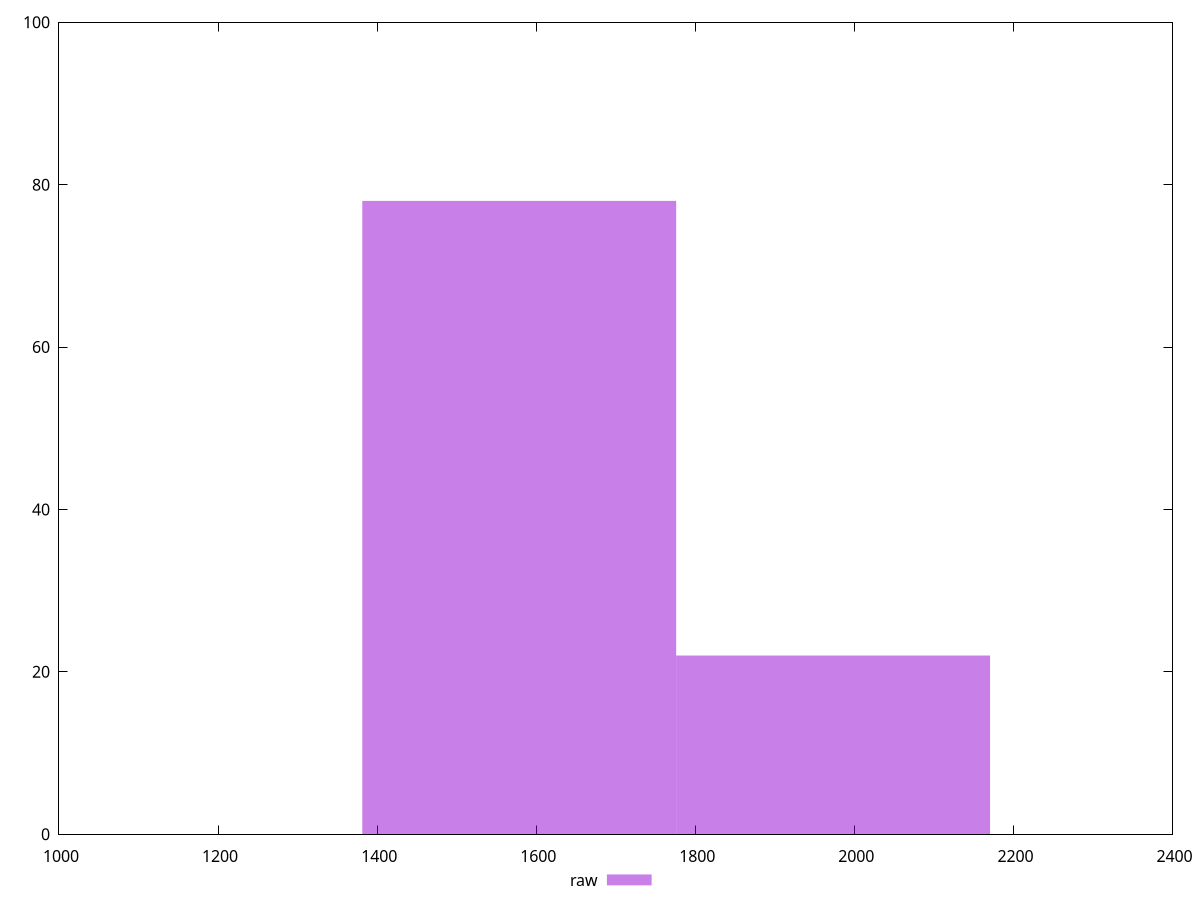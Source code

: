 reset
set terminal svg size 640, 490 enhanced background rgb 'white'
set output "report_00007_2020-12-11T15:55:29.892Z/first-contentful-paint/samples/pages+cached+noexternal+nofonts+nosvg+noimg/raw/histogram.svg"

$raw <<EOF
1578.6470499947632 78
1973.3088124934538 22
EOF

set key outside below
set boxwidth 394.6617624986908
set yrange [0:100]
set style fill transparent solid 0.5 noborder

plot \
  $raw title "raw" with boxes, \


reset
